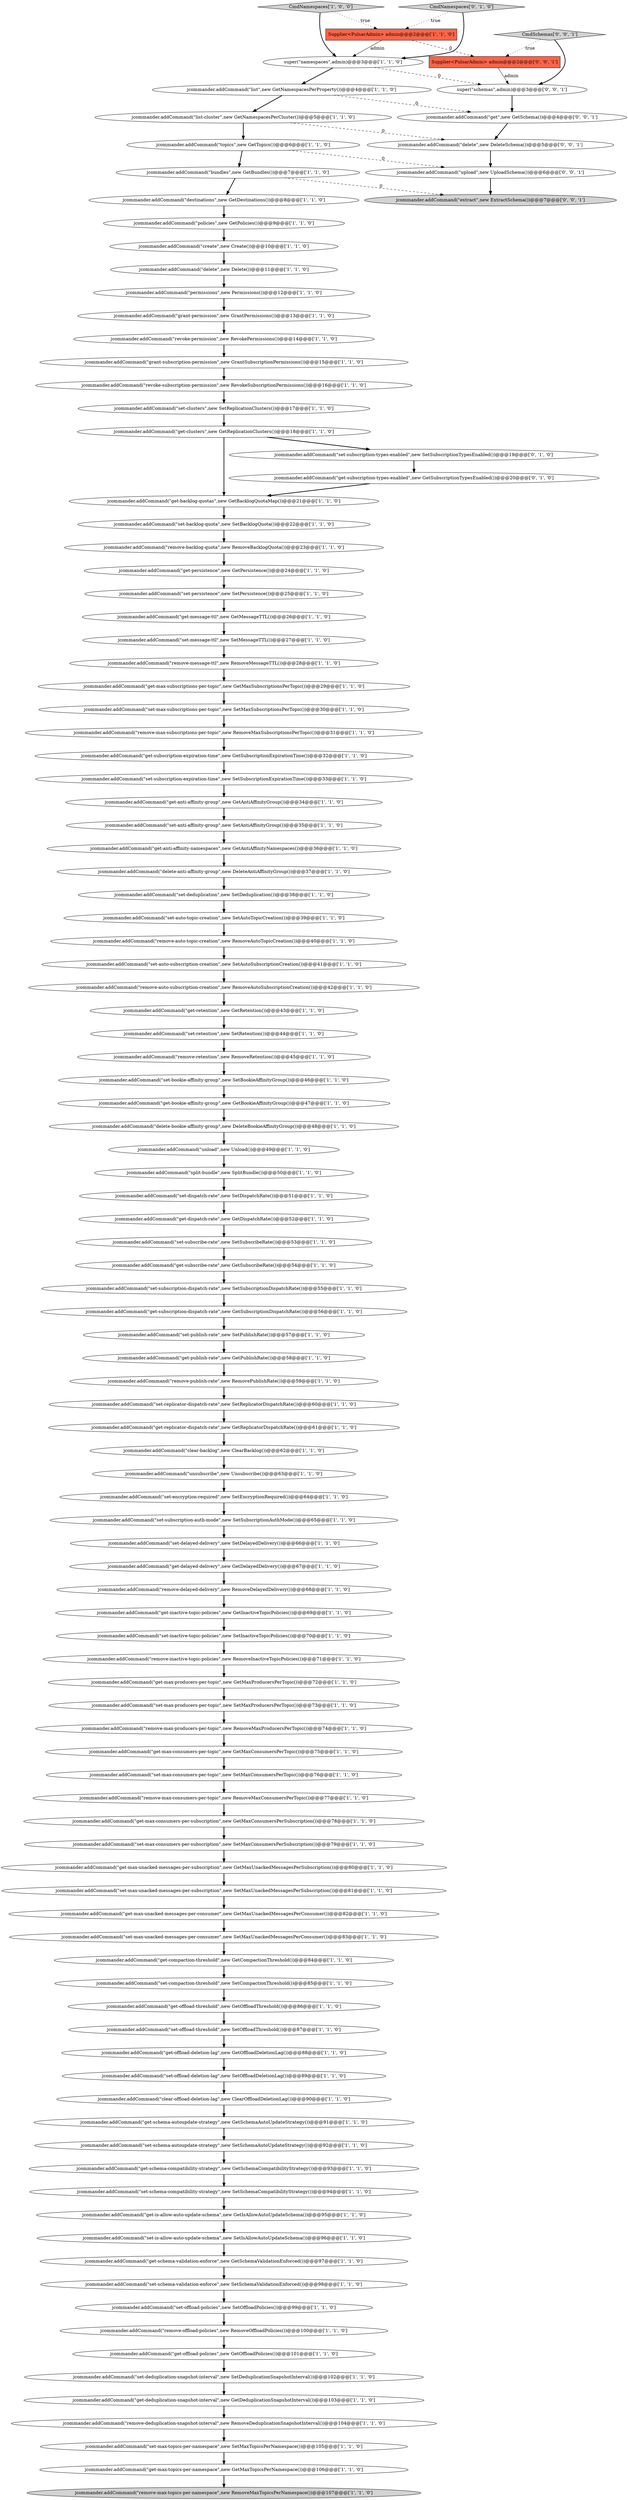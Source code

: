 digraph {
77 [style = filled, label = "jcommander.addCommand(\"remove-deduplication-snapshot-interval\",new RemoveDeduplicationSnapshotInterval())@@@104@@@['1', '1', '0']", fillcolor = white, shape = ellipse image = "AAA0AAABBB1BBB"];
9 [style = filled, label = "jcommander.addCommand(\"get-deduplication-snapshot-interval\",new GetDeduplicationSnapshotInterval())@@@103@@@['1', '1', '0']", fillcolor = white, shape = ellipse image = "AAA0AAABBB1BBB"];
94 [style = filled, label = "jcommander.addCommand(\"get-message-ttl\",new GetMessageTTL())@@@26@@@['1', '1', '0']", fillcolor = white, shape = ellipse image = "AAA0AAABBB1BBB"];
65 [style = filled, label = "jcommander.addCommand(\"list-cluster\",new GetNamespacesPerCluster())@@@5@@@['1', '1', '0']", fillcolor = white, shape = ellipse image = "AAA0AAABBB1BBB"];
32 [style = filled, label = "jcommander.addCommand(\"remove-max-producers-per-topic\",new RemoveMaxProducersPerTopic())@@@74@@@['1', '1', '0']", fillcolor = white, shape = ellipse image = "AAA0AAABBB1BBB"];
73 [style = filled, label = "jcommander.addCommand(\"get-backlog-quotas\",new GetBacklogQuotaMap())@@@21@@@['1', '1', '0']", fillcolor = white, shape = ellipse image = "AAA0AAABBB1BBB"];
114 [style = filled, label = "jcommander.addCommand(\"extract\",new ExtractSchema())@@@7@@@['0', '0', '1']", fillcolor = lightgray, shape = ellipse image = "AAA0AAABBB3BBB"];
27 [style = filled, label = "jcommander.addCommand(\"get-delayed-delivery\",new GetDelayedDelivery())@@@67@@@['1', '1', '0']", fillcolor = white, shape = ellipse image = "AAA0AAABBB1BBB"];
43 [style = filled, label = "jcommander.addCommand(\"set-deduplication\",new SetDeduplication())@@@38@@@['1', '1', '0']", fillcolor = white, shape = ellipse image = "AAA0AAABBB1BBB"];
23 [style = filled, label = "jcommander.addCommand(\"get-compaction-threshold\",new GetCompactionThreshold())@@@84@@@['1', '1', '0']", fillcolor = white, shape = ellipse image = "AAA0AAABBB1BBB"];
79 [style = filled, label = "jcommander.addCommand(\"grant-permission\",new GrantPermissions())@@@13@@@['1', '1', '0']", fillcolor = white, shape = ellipse image = "AAA0AAABBB1BBB"];
53 [style = filled, label = "jcommander.addCommand(\"topics\",new GetTopics())@@@6@@@['1', '1', '0']", fillcolor = white, shape = ellipse image = "AAA0AAABBB1BBB"];
100 [style = filled, label = "jcommander.addCommand(\"get-max-subscriptions-per-topic\",new GetMaxSubscriptionsPerTopic())@@@29@@@['1', '1', '0']", fillcolor = white, shape = ellipse image = "AAA0AAABBB1BBB"];
11 [style = filled, label = "jcommander.addCommand(\"clear-offload-deletion-lag\",new ClearOffloadDeletionLag())@@@90@@@['1', '1', '0']", fillcolor = white, shape = ellipse image = "AAA0AAABBB1BBB"];
108 [style = filled, label = "Supplier<PulsarAdmin> admin@@@2@@@['0', '0', '1']", fillcolor = tomato, shape = box image = "AAA0AAABBB3BBB"];
7 [style = filled, label = "jcommander.addCommand(\"get-anti-affinity-namespaces\",new GetAntiAffinityNamespaces())@@@36@@@['1', '1', '0']", fillcolor = white, shape = ellipse image = "AAA0AAABBB1BBB"];
31 [style = filled, label = "jcommander.addCommand(\"remove-offload-policies\",new RemoveOffloadPolicies())@@@100@@@['1', '1', '0']", fillcolor = white, shape = ellipse image = "AAA0AAABBB1BBB"];
45 [style = filled, label = "Supplier<PulsarAdmin> admin@@@2@@@['1', '1', '0']", fillcolor = tomato, shape = box image = "AAA0AAABBB1BBB"];
46 [style = filled, label = "jcommander.addCommand(\"get-schema-compatibility-strategy\",new GetSchemaCompatibilityStrategy())@@@93@@@['1', '1', '0']", fillcolor = white, shape = ellipse image = "AAA0AAABBB1BBB"];
34 [style = filled, label = "jcommander.addCommand(\"get-inactive-topic-policies\",new GetInactiveTopicPolicies())@@@69@@@['1', '1', '0']", fillcolor = white, shape = ellipse image = "AAA0AAABBB1BBB"];
78 [style = filled, label = "jcommander.addCommand(\"set-max-topics-per-namespace\",new SetMaxTopicsPerNamespace())@@@105@@@['1', '1', '0']", fillcolor = white, shape = ellipse image = "AAA0AAABBB1BBB"];
95 [style = filled, label = "jcommander.addCommand(\"set-encryption-required\",new SetEncryptionRequired())@@@64@@@['1', '1', '0']", fillcolor = white, shape = ellipse image = "AAA0AAABBB1BBB"];
62 [style = filled, label = "jcommander.addCommand(\"get-is-allow-auto-update-schema\",new GetIsAllowAutoUpdateSchema())@@@95@@@['1', '1', '0']", fillcolor = white, shape = ellipse image = "AAA0AAABBB1BBB"];
82 [style = filled, label = "jcommander.addCommand(\"remove-max-consumers-per-topic\",new RemoveMaxConsumersPerTopic())@@@77@@@['1', '1', '0']", fillcolor = white, shape = ellipse image = "AAA0AAABBB1BBB"];
56 [style = filled, label = "jcommander.addCommand(\"set-offload-threshold\",new SetOffloadThreshold())@@@87@@@['1', '1', '0']", fillcolor = white, shape = ellipse image = "AAA0AAABBB1BBB"];
52 [style = filled, label = "jcommander.addCommand(\"set-auto-subscription-creation\",new SetAutoSubscriptionCreation())@@@41@@@['1', '1', '0']", fillcolor = white, shape = ellipse image = "AAA0AAABBB1BBB"];
20 [style = filled, label = "jcommander.addCommand(\"destinations\",new GetDestinations())@@@8@@@['1', '1', '0']", fillcolor = white, shape = ellipse image = "AAA0AAABBB1BBB"];
75 [style = filled, label = "jcommander.addCommand(\"remove-publish-rate\",new RemovePublishRate())@@@59@@@['1', '1', '0']", fillcolor = white, shape = ellipse image = "AAA0AAABBB1BBB"];
29 [style = filled, label = "jcommander.addCommand(\"unsubscribe\",new Unsubscribe())@@@63@@@['1', '1', '0']", fillcolor = white, shape = ellipse image = "AAA0AAABBB1BBB"];
71 [style = filled, label = "jcommander.addCommand(\"set-max-consumers-per-topic\",new SetMaxConsumersPerTopic())@@@76@@@['1', '1', '0']", fillcolor = white, shape = ellipse image = "AAA0AAABBB1BBB"];
98 [style = filled, label = "jcommander.addCommand(\"set-retention\",new SetRetention())@@@44@@@['1', '1', '0']", fillcolor = white, shape = ellipse image = "AAA0AAABBB1BBB"];
90 [style = filled, label = "jcommander.addCommand(\"grant-subscription-permission\",new GrantSubscriptionPermissions())@@@15@@@['1', '1', '0']", fillcolor = white, shape = ellipse image = "AAA0AAABBB1BBB"];
37 [style = filled, label = "jcommander.addCommand(\"remove-inactive-topic-policies\",new RemoveInactiveTopicPolicies())@@@71@@@['1', '1', '0']", fillcolor = white, shape = ellipse image = "AAA0AAABBB1BBB"];
83 [style = filled, label = "jcommander.addCommand(\"get-max-unacked-messages-per-consumer\",new GetMaxUnackedMessagesPerConsumer())@@@82@@@['1', '1', '0']", fillcolor = white, shape = ellipse image = "AAA0AAABBB1BBB"];
88 [style = filled, label = "jcommander.addCommand(\"remove-max-subscriptions-per-topic\",new RemoveMaxSubscriptionsPerTopic())@@@31@@@['1', '1', '0']", fillcolor = white, shape = ellipse image = "AAA0AAABBB1BBB"];
42 [style = filled, label = "jcommander.addCommand(\"delete-bookie-affinity-group\",new DeleteBookieAffinityGroup())@@@48@@@['1', '1', '0']", fillcolor = white, shape = ellipse image = "AAA0AAABBB1BBB"];
63 [style = filled, label = "jcommander.addCommand(\"set-compaction-threshold\",new SetCompactionThreshold())@@@85@@@['1', '1', '0']", fillcolor = white, shape = ellipse image = "AAA0AAABBB1BBB"];
36 [style = filled, label = "jcommander.addCommand(\"set-delayed-delivery\",new SetDelayedDelivery())@@@66@@@['1', '1', '0']", fillcolor = white, shape = ellipse image = "AAA0AAABBB1BBB"];
89 [style = filled, label = "jcommander.addCommand(\"set-schema-validation-enforce\",new SetSchemaValidationEnforced())@@@98@@@['1', '1', '0']", fillcolor = white, shape = ellipse image = "AAA0AAABBB1BBB"];
51 [style = filled, label = "jcommander.addCommand(\"remove-auto-topic-creation\",new RemoveAutoTopicCreation())@@@40@@@['1', '1', '0']", fillcolor = white, shape = ellipse image = "AAA0AAABBB1BBB"];
19 [style = filled, label = "jcommander.addCommand(\"set-subscribe-rate\",new SetSubscribeRate())@@@53@@@['1', '1', '0']", fillcolor = white, shape = ellipse image = "AAA0AAABBB1BBB"];
54 [style = filled, label = "jcommander.addCommand(\"get-publish-rate\",new GetPublishRate())@@@58@@@['1', '1', '0']", fillcolor = white, shape = ellipse image = "AAA0AAABBB1BBB"];
47 [style = filled, label = "jcommander.addCommand(\"get-replicator-dispatch-rate\",new GetReplicatorDispatchRate())@@@61@@@['1', '1', '0']", fillcolor = white, shape = ellipse image = "AAA0AAABBB1BBB"];
6 [style = filled, label = "jcommander.addCommand(\"remove-delayed-delivery\",new RemoveDelayedDelivery())@@@68@@@['1', '1', '0']", fillcolor = white, shape = ellipse image = "AAA0AAABBB1BBB"];
48 [style = filled, label = "jcommander.addCommand(\"get-subscription-expiration-time\",new GetSubscriptionExpirationTime())@@@32@@@['1', '1', '0']", fillcolor = white, shape = ellipse image = "AAA0AAABBB1BBB"];
21 [style = filled, label = "super(\"namespaces\",admin)@@@3@@@['1', '1', '0']", fillcolor = white, shape = ellipse image = "AAA0AAABBB1BBB"];
38 [style = filled, label = "jcommander.addCommand(\"set-schema-autoupdate-strategy\",new SetSchemaAutoUpdateStrategy())@@@92@@@['1', '1', '0']", fillcolor = white, shape = ellipse image = "AAA0AAABBB1BBB"];
16 [style = filled, label = "jcommander.addCommand(\"set-max-producers-per-topic\",new SetMaxProducersPerTopic())@@@73@@@['1', '1', '0']", fillcolor = white, shape = ellipse image = "AAA0AAABBB1BBB"];
111 [style = filled, label = "CmdSchemas['0', '0', '1']", fillcolor = lightgray, shape = diamond image = "AAA0AAABBB3BBB"];
59 [style = filled, label = "jcommander.addCommand(\"delete\",new Delete())@@@11@@@['1', '1', '0']", fillcolor = white, shape = ellipse image = "AAA0AAABBB1BBB"];
3 [style = filled, label = "jcommander.addCommand(\"set-inactive-topic-policies\",new SetInactiveTopicPolicies())@@@70@@@['1', '1', '0']", fillcolor = white, shape = ellipse image = "AAA0AAABBB1BBB"];
91 [style = filled, label = "jcommander.addCommand(\"get-max-consumers-per-subscription\",new GetMaxConsumersPerSubscription())@@@78@@@['1', '1', '0']", fillcolor = white, shape = ellipse image = "AAA0AAABBB1BBB"];
24 [style = filled, label = "jcommander.addCommand(\"get-clusters\",new GetReplicationClusters())@@@18@@@['1', '1', '0']", fillcolor = white, shape = ellipse image = "AAA0AAABBB1BBB"];
69 [style = filled, label = "jcommander.addCommand(\"unload\",new Unload())@@@49@@@['1', '1', '0']", fillcolor = white, shape = ellipse image = "AAA0AAABBB1BBB"];
12 [style = filled, label = "jcommander.addCommand(\"get-subscribe-rate\",new GetSubscribeRate())@@@54@@@['1', '1', '0']", fillcolor = white, shape = ellipse image = "AAA0AAABBB1BBB"];
70 [style = filled, label = "jcommander.addCommand(\"create\",new Create())@@@10@@@['1', '1', '0']", fillcolor = white, shape = ellipse image = "AAA0AAABBB1BBB"];
10 [style = filled, label = "jcommander.addCommand(\"set-max-unacked-messages-per-consumer\",new SetMaxUnackedMessagesPerConsumer())@@@83@@@['1', '1', '0']", fillcolor = white, shape = ellipse image = "AAA0AAABBB1BBB"];
64 [style = filled, label = "jcommander.addCommand(\"bundles\",new GetBundles())@@@7@@@['1', '1', '0']", fillcolor = white, shape = ellipse image = "AAA0AAABBB1BBB"];
96 [style = filled, label = "CmdNamespaces['1', '0', '0']", fillcolor = lightgray, shape = diamond image = "AAA0AAABBB1BBB"];
76 [style = filled, label = "jcommander.addCommand(\"get-max-producers-per-topic\",new GetMaxProducersPerTopic())@@@72@@@['1', '1', '0']", fillcolor = white, shape = ellipse image = "AAA0AAABBB1BBB"];
4 [style = filled, label = "jcommander.addCommand(\"revoke-permission\",new RevokePermissions())@@@14@@@['1', '1', '0']", fillcolor = white, shape = ellipse image = "AAA0AAABBB1BBB"];
72 [style = filled, label = "jcommander.addCommand(\"set-deduplication-snapshot-interval\",new SetDeduplicationSnapshotInterval())@@@102@@@['1', '1', '0']", fillcolor = white, shape = ellipse image = "AAA0AAABBB1BBB"];
57 [style = filled, label = "jcommander.addCommand(\"set-offload-deletion-lag\",new SetOffloadDeletionLag())@@@89@@@['1', '1', '0']", fillcolor = white, shape = ellipse image = "AAA0AAABBB1BBB"];
93 [style = filled, label = "jcommander.addCommand(\"set-subscription-expiration-time\",new SetSubscriptionExpirationTime())@@@33@@@['1', '1', '0']", fillcolor = white, shape = ellipse image = "AAA0AAABBB1BBB"];
33 [style = filled, label = "jcommander.addCommand(\"remove-max-topics-per-namespace\",new RemoveMaxTopicsPerNamespace())@@@107@@@['1', '1', '0']", fillcolor = lightgray, shape = ellipse image = "AAA0AAABBB1BBB"];
39 [style = filled, label = "jcommander.addCommand(\"set-auto-topic-creation\",new SetAutoTopicCreation())@@@39@@@['1', '1', '0']", fillcolor = white, shape = ellipse image = "AAA0AAABBB1BBB"];
97 [style = filled, label = "jcommander.addCommand(\"delete-anti-affinity-group\",new DeleteAntiAffinityGroup())@@@37@@@['1', '1', '0']", fillcolor = white, shape = ellipse image = "AAA0AAABBB1BBB"];
102 [style = filled, label = "jcommander.addCommand(\"get-max-consumers-per-topic\",new GetMaxConsumersPerTopic())@@@75@@@['1', '1', '0']", fillcolor = white, shape = ellipse image = "AAA0AAABBB1BBB"];
85 [style = filled, label = "jcommander.addCommand(\"permissions\",new Permissions())@@@12@@@['1', '1', '0']", fillcolor = white, shape = ellipse image = "AAA0AAABBB1BBB"];
104 [style = filled, label = "jcommander.addCommand(\"remove-auto-subscription-creation\",new RemoveAutoSubscriptionCreation())@@@42@@@['1', '1', '0']", fillcolor = white, shape = ellipse image = "AAA0AAABBB1BBB"];
87 [style = filled, label = "jcommander.addCommand(\"set-message-ttl\",new SetMessageTTL())@@@27@@@['1', '1', '0']", fillcolor = white, shape = ellipse image = "AAA0AAABBB1BBB"];
60 [style = filled, label = "jcommander.addCommand(\"get-dispatch-rate\",new GetDispatchRate())@@@52@@@['1', '1', '0']", fillcolor = white, shape = ellipse image = "AAA0AAABBB1BBB"];
84 [style = filled, label = "jcommander.addCommand(\"list\",new GetNamespacesPerProperty())@@@4@@@['1', '1', '0']", fillcolor = white, shape = ellipse image = "AAA0AAABBB1BBB"];
15 [style = filled, label = "jcommander.addCommand(\"get-persistence\",new GetPersistence())@@@24@@@['1', '1', '0']", fillcolor = white, shape = ellipse image = "AAA0AAABBB1BBB"];
28 [style = filled, label = "jcommander.addCommand(\"set-publish-rate\",new SetPublishRate())@@@57@@@['1', '1', '0']", fillcolor = white, shape = ellipse image = "AAA0AAABBB1BBB"];
92 [style = filled, label = "jcommander.addCommand(\"remove-retention\",new RemoveRetention())@@@45@@@['1', '1', '0']", fillcolor = white, shape = ellipse image = "AAA0AAABBB1BBB"];
99 [style = filled, label = "jcommander.addCommand(\"get-offload-deletion-lag\",new GetOffloadDeletionLag())@@@88@@@['1', '1', '0']", fillcolor = white, shape = ellipse image = "AAA0AAABBB1BBB"];
113 [style = filled, label = "super(\"schemas\",admin)@@@3@@@['0', '0', '1']", fillcolor = white, shape = ellipse image = "AAA0AAABBB3BBB"];
0 [style = filled, label = "jcommander.addCommand(\"set-subscription-auth-mode\",new SetSubscriptionAuthMode())@@@65@@@['1', '1', '0']", fillcolor = white, shape = ellipse image = "AAA0AAABBB1BBB"];
44 [style = filled, label = "jcommander.addCommand(\"set-dispatch-rate\",new SetDispatchRate())@@@51@@@['1', '1', '0']", fillcolor = white, shape = ellipse image = "AAA0AAABBB1BBB"];
80 [style = filled, label = "jcommander.addCommand(\"get-schema-autoupdate-strategy\",new GetSchemaAutoUpdateStrategy())@@@91@@@['1', '1', '0']", fillcolor = white, shape = ellipse image = "AAA0AAABBB1BBB"];
55 [style = filled, label = "jcommander.addCommand(\"set-clusters\",new SetReplicationClusters())@@@17@@@['1', '1', '0']", fillcolor = white, shape = ellipse image = "AAA0AAABBB1BBB"];
1 [style = filled, label = "jcommander.addCommand(\"policies\",new GetPolicies())@@@9@@@['1', '1', '0']", fillcolor = white, shape = ellipse image = "AAA0AAABBB1BBB"];
25 [style = filled, label = "jcommander.addCommand(\"set-subscription-dispatch-rate\",new SetSubscriptionDispatchRate())@@@55@@@['1', '1', '0']", fillcolor = white, shape = ellipse image = "AAA0AAABBB1BBB"];
35 [style = filled, label = "jcommander.addCommand(\"remove-message-ttl\",new RemoveMessageTTL())@@@28@@@['1', '1', '0']", fillcolor = white, shape = ellipse image = "AAA0AAABBB1BBB"];
74 [style = filled, label = "jcommander.addCommand(\"set-max-subscriptions-per-topic\",new SetMaxSubscriptionsPerTopic())@@@30@@@['1', '1', '0']", fillcolor = white, shape = ellipse image = "AAA0AAABBB1BBB"];
40 [style = filled, label = "jcommander.addCommand(\"get-schema-validation-enforce\",new GetSchemaValidationEnforced())@@@97@@@['1', '1', '0']", fillcolor = white, shape = ellipse image = "AAA0AAABBB1BBB"];
103 [style = filled, label = "jcommander.addCommand(\"get-max-topics-per-namespace\",new GetMaxTopicsPerNamespace())@@@106@@@['1', '1', '0']", fillcolor = white, shape = ellipse image = "AAA0AAABBB1BBB"];
68 [style = filled, label = "jcommander.addCommand(\"set-max-consumers-per-subscription\",new SetMaxConsumersPerSubscription())@@@79@@@['1', '1', '0']", fillcolor = white, shape = ellipse image = "AAA0AAABBB1BBB"];
30 [style = filled, label = "jcommander.addCommand(\"get-bookie-affinity-group\",new GetBookieAffinityGroup())@@@47@@@['1', '1', '0']", fillcolor = white, shape = ellipse image = "AAA0AAABBB1BBB"];
13 [style = filled, label = "jcommander.addCommand(\"set-bookie-affinity-group\",new SetBookieAffinityGroup())@@@46@@@['1', '1', '0']", fillcolor = white, shape = ellipse image = "AAA0AAABBB1BBB"];
2 [style = filled, label = "jcommander.addCommand(\"set-offload-policies\",new SetOffloadPolicies())@@@99@@@['1', '1', '0']", fillcolor = white, shape = ellipse image = "AAA0AAABBB1BBB"];
41 [style = filled, label = "jcommander.addCommand(\"get-retention\",new GetRetention())@@@43@@@['1', '1', '0']", fillcolor = white, shape = ellipse image = "AAA0AAABBB1BBB"];
66 [style = filled, label = "jcommander.addCommand(\"get-anti-affinity-group\",new GetAntiAffinityGroup())@@@34@@@['1', '1', '0']", fillcolor = white, shape = ellipse image = "AAA0AAABBB1BBB"];
86 [style = filled, label = "jcommander.addCommand(\"get-max-unacked-messages-per-subscription\",new GetMaxUnackedMessagesPerSubscription())@@@80@@@['1', '1', '0']", fillcolor = white, shape = ellipse image = "AAA0AAABBB1BBB"];
8 [style = filled, label = "jcommander.addCommand(\"clear-backlog\",new ClearBacklog())@@@62@@@['1', '1', '0']", fillcolor = white, shape = ellipse image = "AAA0AAABBB1BBB"];
22 [style = filled, label = "jcommander.addCommand(\"get-offload-policies\",new GetOffloadPolicies())@@@101@@@['1', '1', '0']", fillcolor = white, shape = ellipse image = "AAA0AAABBB1BBB"];
49 [style = filled, label = "jcommander.addCommand(\"set-schema-compatibility-strategy\",new SetSchemaCompatibilityStrategy())@@@94@@@['1', '1', '0']", fillcolor = white, shape = ellipse image = "AAA0AAABBB1BBB"];
14 [style = filled, label = "jcommander.addCommand(\"split-bundle\",new SplitBundle())@@@50@@@['1', '1', '0']", fillcolor = white, shape = ellipse image = "AAA0AAABBB1BBB"];
17 [style = filled, label = "jcommander.addCommand(\"set-anti-affinity-group\",new SetAntiAffinityGroup())@@@35@@@['1', '1', '0']", fillcolor = white, shape = ellipse image = "AAA0AAABBB1BBB"];
107 [style = filled, label = "CmdNamespaces['0', '1', '0']", fillcolor = lightgray, shape = diamond image = "AAA0AAABBB2BBB"];
105 [style = filled, label = "jcommander.addCommand(\"get-subscription-types-enabled\",new GetSubscriptionTypesEnabled())@@@20@@@['0', '1', '0']", fillcolor = white, shape = ellipse image = "AAA1AAABBB2BBB"];
101 [style = filled, label = "jcommander.addCommand(\"get-subscription-dispatch-rate\",new GetSubscriptionDispatchRate())@@@56@@@['1', '1', '0']", fillcolor = white, shape = ellipse image = "AAA0AAABBB1BBB"];
110 [style = filled, label = "jcommander.addCommand(\"delete\",new DeleteSchema())@@@5@@@['0', '0', '1']", fillcolor = white, shape = ellipse image = "AAA0AAABBB3BBB"];
58 [style = filled, label = "jcommander.addCommand(\"set-replicator-dispatch-rate\",new SetReplicatorDispatchRate())@@@60@@@['1', '1', '0']", fillcolor = white, shape = ellipse image = "AAA0AAABBB1BBB"];
5 [style = filled, label = "jcommander.addCommand(\"revoke-subscription-permission\",new RevokeSubscriptionPermissions())@@@16@@@['1', '1', '0']", fillcolor = white, shape = ellipse image = "AAA0AAABBB1BBB"];
26 [style = filled, label = "jcommander.addCommand(\"remove-backlog-quota\",new RemoveBacklogQuota())@@@23@@@['1', '1', '0']", fillcolor = white, shape = ellipse image = "AAA0AAABBB1BBB"];
81 [style = filled, label = "jcommander.addCommand(\"set-persistence\",new SetPersistence())@@@25@@@['1', '1', '0']", fillcolor = white, shape = ellipse image = "AAA0AAABBB1BBB"];
106 [style = filled, label = "jcommander.addCommand(\"set-subscription-types-enabled\",new SetSubscriptionTypesEnabled())@@@19@@@['0', '1', '0']", fillcolor = white, shape = ellipse image = "AAA1AAABBB2BBB"];
50 [style = filled, label = "jcommander.addCommand(\"set-max-unacked-messages-per-subscription\",new SetMaxUnackedMessagesPerSubscription())@@@81@@@['1', '1', '0']", fillcolor = white, shape = ellipse image = "AAA0AAABBB1BBB"];
67 [style = filled, label = "jcommander.addCommand(\"set-backlog-quota\",new SetBacklogQuota())@@@22@@@['1', '1', '0']", fillcolor = white, shape = ellipse image = "AAA0AAABBB1BBB"];
61 [style = filled, label = "jcommander.addCommand(\"get-offload-threshold\",new GetOffloadThreshold())@@@86@@@['1', '1', '0']", fillcolor = white, shape = ellipse image = "AAA0AAABBB1BBB"];
112 [style = filled, label = "jcommander.addCommand(\"upload\",new UploadSchema())@@@6@@@['0', '0', '1']", fillcolor = white, shape = ellipse image = "AAA0AAABBB3BBB"];
18 [style = filled, label = "jcommander.addCommand(\"set-is-allow-auto-update-schema\",new SetIsAllowAutoUpdateSchema())@@@96@@@['1', '1', '0']", fillcolor = white, shape = ellipse image = "AAA0AAABBB1BBB"];
109 [style = filled, label = "jcommander.addCommand(\"get\",new GetSchema())@@@4@@@['0', '0', '1']", fillcolor = white, shape = ellipse image = "AAA0AAABBB3BBB"];
12->25 [style = bold, label=""];
76->16 [style = bold, label=""];
84->65 [style = bold, label=""];
10->23 [style = bold, label=""];
113->109 [style = bold, label=""];
52->104 [style = bold, label=""];
51->52 [style = bold, label=""];
41->98 [style = bold, label=""];
20->1 [style = bold, label=""];
43->39 [style = bold, label=""];
87->35 [style = bold, label=""];
109->110 [style = bold, label=""];
59->85 [style = bold, label=""];
58->47 [style = bold, label=""];
4->90 [style = bold, label=""];
68->86 [style = bold, label=""];
39->51 [style = bold, label=""];
94->87 [style = bold, label=""];
3->37 [style = bold, label=""];
2->31 [style = bold, label=""];
65->110 [style = dashed, label="0"];
98->92 [style = bold, label=""];
45->21 [style = solid, label="admin"];
89->2 [style = bold, label=""];
50->83 [style = bold, label=""];
108->113 [style = solid, label="admin"];
35->100 [style = bold, label=""];
102->71 [style = bold, label=""];
84->109 [style = dashed, label="0"];
25->101 [style = bold, label=""];
63->61 [style = bold, label=""];
97->43 [style = bold, label=""];
111->113 [style = bold, label=""];
31->22 [style = bold, label=""];
24->73 [style = bold, label=""];
70->59 [style = bold, label=""];
38->46 [style = bold, label=""];
53->112 [style = dashed, label="0"];
99->57 [style = bold, label=""];
100->74 [style = bold, label=""];
112->114 [style = bold, label=""];
85->79 [style = bold, label=""];
73->67 [style = bold, label=""];
1->70 [style = bold, label=""];
11->80 [style = bold, label=""];
67->26 [style = bold, label=""];
75->58 [style = bold, label=""];
47->8 [style = bold, label=""];
0->36 [style = bold, label=""];
29->95 [style = bold, label=""];
107->21 [style = bold, label=""];
93->66 [style = bold, label=""];
103->33 [style = bold, label=""];
28->54 [style = bold, label=""];
105->73 [style = bold, label=""];
86->50 [style = bold, label=""];
72->9 [style = bold, label=""];
104->41 [style = bold, label=""];
95->0 [style = bold, label=""];
30->42 [style = bold, label=""];
106->105 [style = bold, label=""];
16->32 [style = bold, label=""];
24->106 [style = bold, label=""];
64->114 [style = dashed, label="0"];
32->102 [style = bold, label=""];
62->18 [style = bold, label=""];
71->82 [style = bold, label=""];
96->21 [style = bold, label=""];
110->112 [style = bold, label=""];
81->94 [style = bold, label=""];
23->63 [style = bold, label=""];
74->88 [style = bold, label=""];
64->20 [style = bold, label=""];
79->4 [style = bold, label=""];
15->81 [style = bold, label=""];
9->77 [style = bold, label=""];
26->15 [style = bold, label=""];
111->108 [style = dotted, label="true"];
61->56 [style = bold, label=""];
18->40 [style = bold, label=""];
56->99 [style = bold, label=""];
65->53 [style = bold, label=""];
27->6 [style = bold, label=""];
22->72 [style = bold, label=""];
17->7 [style = bold, label=""];
66->17 [style = bold, label=""];
91->68 [style = bold, label=""];
83->10 [style = bold, label=""];
101->28 [style = bold, label=""];
49->62 [style = bold, label=""];
21->113 [style = dashed, label="0"];
37->76 [style = bold, label=""];
36->27 [style = bold, label=""];
46->49 [style = bold, label=""];
44->60 [style = bold, label=""];
40->89 [style = bold, label=""];
13->30 [style = bold, label=""];
80->38 [style = bold, label=""];
77->78 [style = bold, label=""];
78->103 [style = bold, label=""];
96->45 [style = dotted, label="true"];
92->13 [style = bold, label=""];
53->64 [style = bold, label=""];
57->11 [style = bold, label=""];
34->3 [style = bold, label=""];
55->24 [style = bold, label=""];
88->48 [style = bold, label=""];
48->93 [style = bold, label=""];
14->44 [style = bold, label=""];
54->75 [style = bold, label=""];
107->45 [style = dotted, label="true"];
21->84 [style = bold, label=""];
8->29 [style = bold, label=""];
7->97 [style = bold, label=""];
90->5 [style = bold, label=""];
6->34 [style = bold, label=""];
82->91 [style = bold, label=""];
69->14 [style = bold, label=""];
45->108 [style = dashed, label="0"];
60->19 [style = bold, label=""];
5->55 [style = bold, label=""];
19->12 [style = bold, label=""];
42->69 [style = bold, label=""];
}
